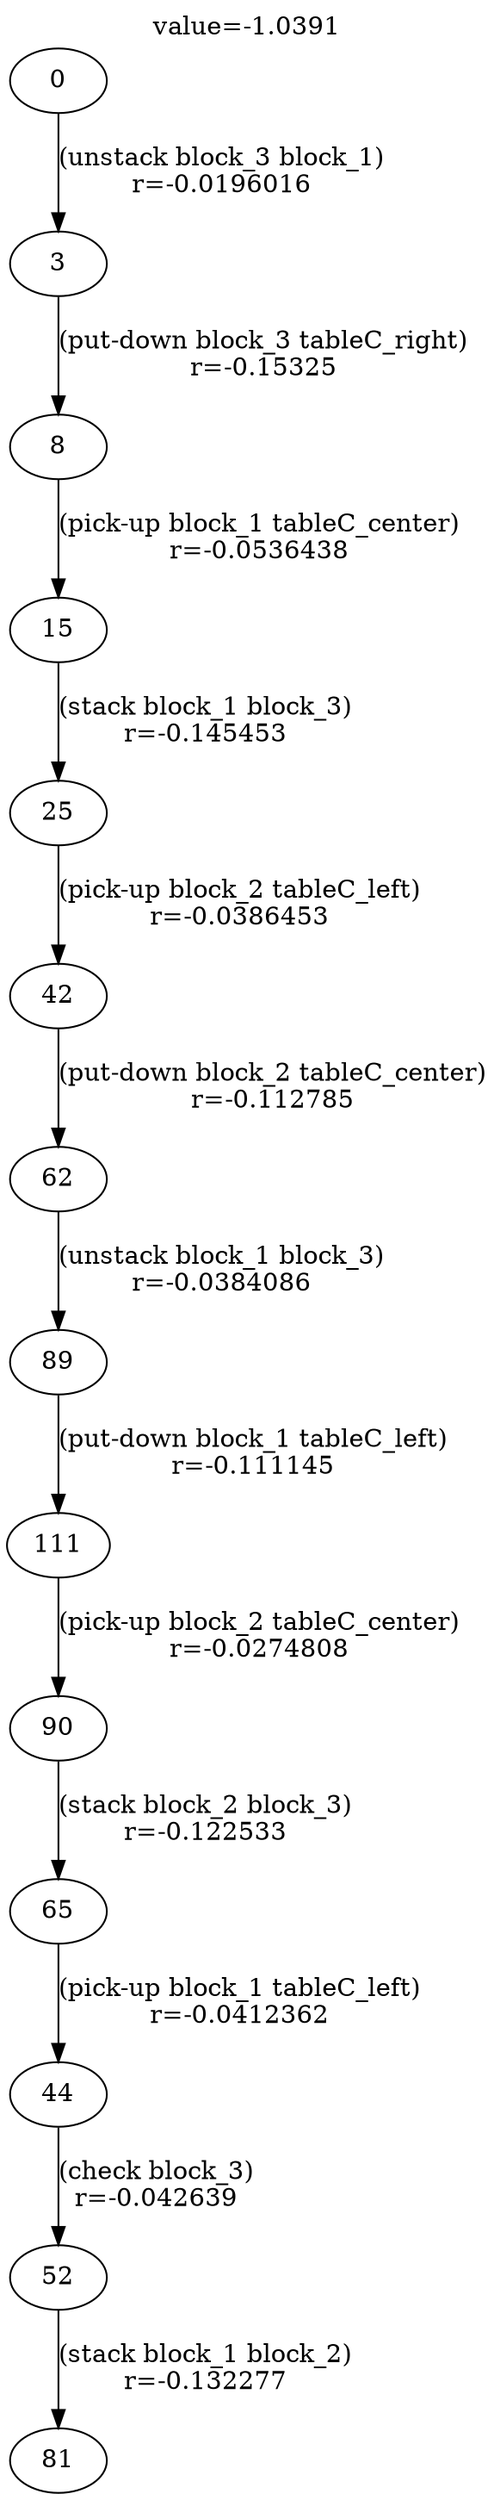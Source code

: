 digraph g{
label="value=-1.0391"
labelloc=top
0->3 [ label="(unstack block_3 block_1)
r=-0.0196016" ];
3->8 [ label="(put-down block_3 tableC_right)
r=-0.15325" ];
8->15 [ label="(pick-up block_1 tableC_center)
r=-0.0536438" ];
15->25 [ label="(stack block_1 block_3)
r=-0.145453" ];
25->42 [ label="(pick-up block_2 tableC_left)
r=-0.0386453" ];
42->62 [ label="(put-down block_2 tableC_center)
r=-0.112785" ];
62->89 [ label="(unstack block_1 block_3)
r=-0.0384086" ];
89->111 [ label="(put-down block_1 tableC_left)
r=-0.111145" ];
111->90 [ label="(pick-up block_2 tableC_center)
r=-0.0274808" ];
90->65 [ label="(stack block_2 block_3)
r=-0.122533" ];
65->44 [ label="(pick-up block_1 tableC_left)
r=-0.0412362" ];
44->52 [ label="(check block_3)
r=-0.042639" ];
52->81 [ label="(stack block_1 block_2)
r=-0.132277" ];
}
